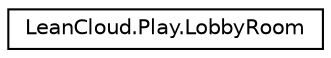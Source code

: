 digraph "Graphical Class Hierarchy"
{
  edge [fontname="Helvetica",fontsize="10",labelfontname="Helvetica",labelfontsize="10"];
  node [fontname="Helvetica",fontsize="10",shape=record];
  rankdir="LR";
  Node1 [label="LeanCloud.Play.LobbyRoom",height=0.2,width=0.4,color="black", fillcolor="white", style="filled",URL="$classLeanCloud_1_1Play_1_1LobbyRoom.htm",tooltip="大厅房间数据类 "];
}
